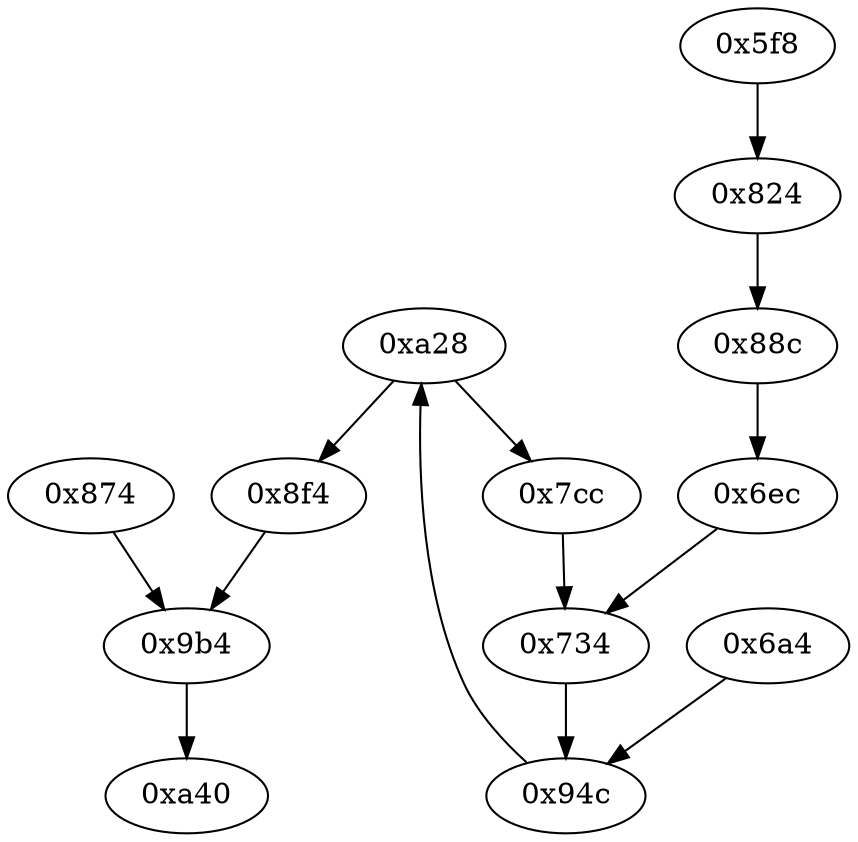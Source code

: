 strict digraph "" {
	"0x8f4"	 [opcode="[u'ldr', u'ldr', u'rsb', u'mvn', u'mul', u'eor', u'and', u'ldr', u'mov', u'mov', u'ldr', u'cmp', u'mov', u'cmp', u'mov', u'mov', \
u'cmp', u'mov', u'mov', u'teq', u'mov', u'b']"];
	"0x9b4"	 [opcode="[u'ldr', u'ldr', u'bl', u'ldr', u'mvn', u'mov', u'ldr', u'ldr', u'add', u'sub', u'sub', u'mul', u'eor', u'and', u'ldr', u'mov', \
u'mov', u'ldr', u'ldr', u'cmp', u'mov', u'teq', u'mov']"];
	"0x8f4" -> "0x9b4";
	"0x824"	 [opcode="[u'ldrb', u'ldrb', u'eor', u'tst', u'ldr', u'mov', u'cmp', u'mov', u'mov', u'cmp', u'mov', u'b']"];
	"0x88c"	 [opcode="[u'ldr', u'mov', u'ldr', u'ldr', u'ldr', u'ldr', u'cmp', u'mov', u'add', u'sub', u'sub', u'mul', u'mvn', u'mov', u'orr', u'ldr', \
u'cmn', u'mov', u'teq', u'ldr', u'mov', u'cmn', u'mov', u'cmp', u'mov', u'b']"];
	"0x824" -> "0x88c";
	"0xa40"	 [opcode="[u'mov', u'sub', u'pop']"];
	"0x6ec"	 [opcode="[u'mov', u'str', u'mov', u'b']"];
	"0x734"	 [opcode="[u'ldr', u'str', u'ldr', u'str', u'ldr', u'ldr', u'ldr', u'sub', u'sub', u'add', u'mul', u'eor', u'and', u'ldr', u'mov', u'mov', \
u'ldr', u'cmp', u'mov', u'cmp', u'mov', u'mov', u'cmp', u'mov', u'mov', u'teq', u'mov', u'b']"];
	"0x6ec" -> "0x734";
	"0x7cc"	 [opcode="[u'ldr', u'ldr', u'add', u'str', u'ldr', u'ldr', u'sub', u'add', u'add']"];
	"0x7cc" -> "0x734";
	"0x88c" -> "0x6ec";
	"0x6a4"	 [opcode="[u'ldr', u'cmp', u'mov', u'ldr', u'mov']"];
	"0x94c"	 [opcode="[u'ldr', u'mov', u'ldr', u'ldrb', u'ldr', u'cmp', u'mov', u'mov', u'strb', u'ldr', u'ldr', u'rsb', u'mvn', u'mul', u'eor', u'and', \
u'ldr', u'mov', u'mov', u'ldr', u'ldr', u'cmp', u'mov', u'teq', u'mov', u'b']"];
	"0x6a4" -> "0x94c";
	"0x9b4" -> "0xa40";
	"0xa28"	 [opcode="[u'ldrb', u'ldr', u'ldr', u'cmp', u'mov', u'b']"];
	"0x94c" -> "0xa28";
	"0x874"	 [opcode="[u'ldr', u'ldr', u'bl', u'mvn', u'mov', u'b']"];
	"0x874" -> "0x9b4";
	"0xa28" -> "0x8f4";
	"0xa28" -> "0x7cc";
	"0x734" -> "0x94c";
	"0x5f8"	 [opcode="[u'push', u'add', u'sub', u'ldr', u'str', u'mvn', u'ldr', u'ldr', u'sub', u'sub', u'add', u'mul', u'mov', u'mvn', u'ldr', u'orr', \
u'cmn', u'mov', u'mov', u'ldr', u'strb', u'cmp', u'mov', u'strb', u'ldr', u'ldr', u'str', u'ldr', u'ldr', u'ldr', u'ldr', u'ldr', \
u'str', u'ldr', u'ldr', u'add', u'str', u'ldr', u'add', u'str', u'str', u'str', u'b']"];
	"0x5f8" -> "0x824";
}
